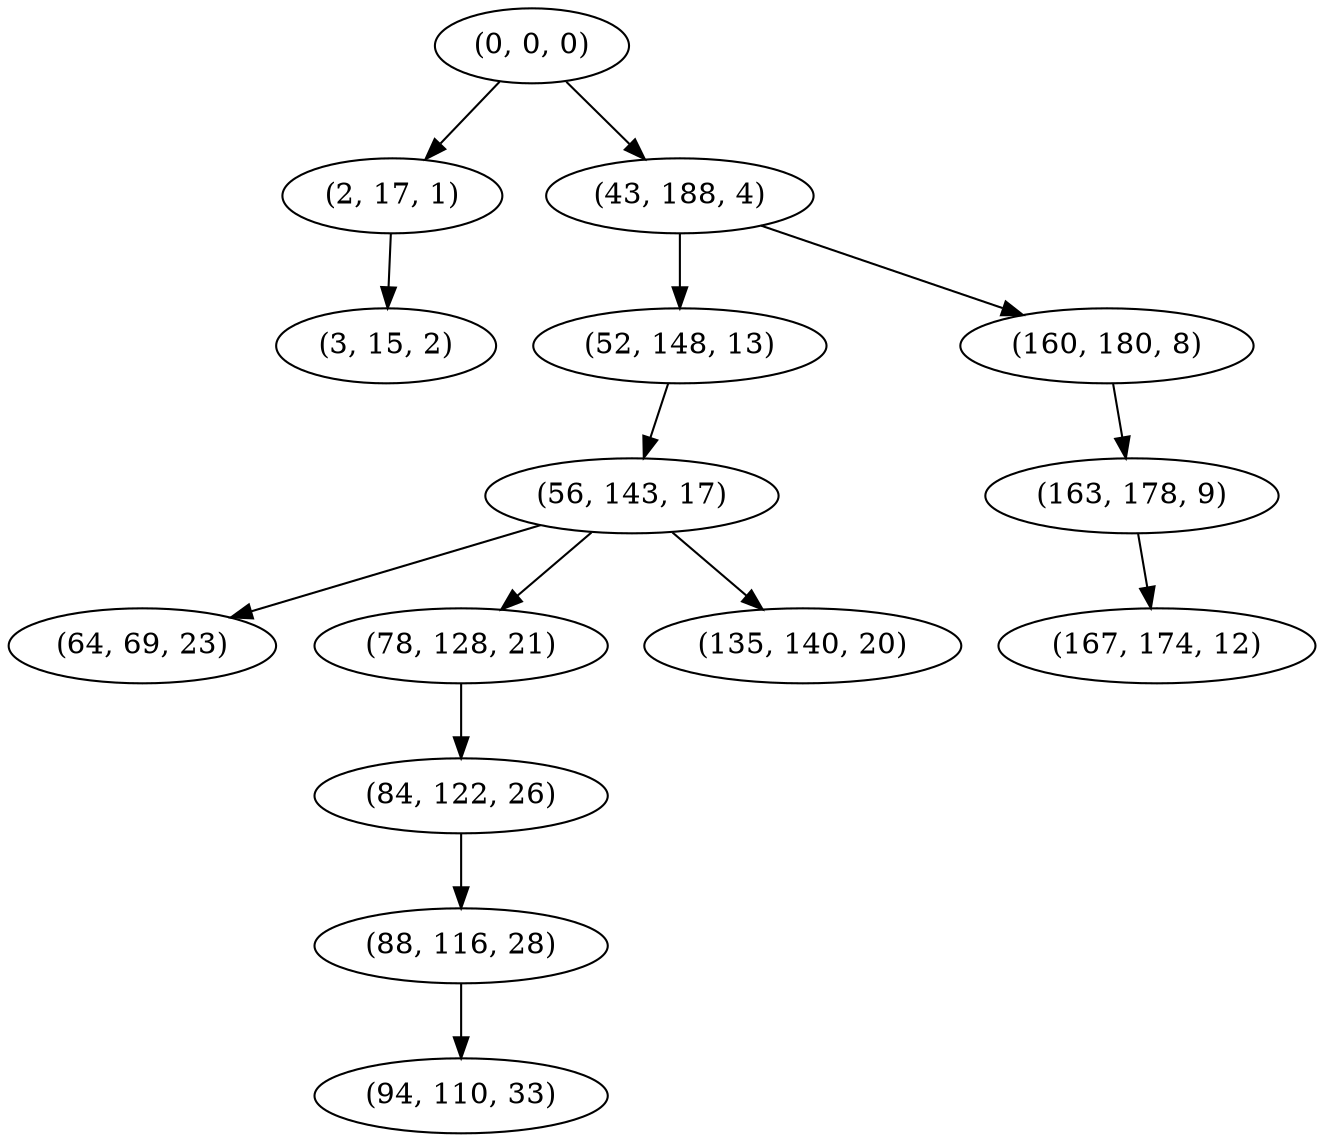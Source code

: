 digraph tree {
    "(0, 0, 0)";
    "(2, 17, 1)";
    "(3, 15, 2)";
    "(43, 188, 4)";
    "(52, 148, 13)";
    "(56, 143, 17)";
    "(64, 69, 23)";
    "(78, 128, 21)";
    "(84, 122, 26)";
    "(88, 116, 28)";
    "(94, 110, 33)";
    "(135, 140, 20)";
    "(160, 180, 8)";
    "(163, 178, 9)";
    "(167, 174, 12)";
    "(0, 0, 0)" -> "(2, 17, 1)";
    "(0, 0, 0)" -> "(43, 188, 4)";
    "(2, 17, 1)" -> "(3, 15, 2)";
    "(43, 188, 4)" -> "(52, 148, 13)";
    "(43, 188, 4)" -> "(160, 180, 8)";
    "(52, 148, 13)" -> "(56, 143, 17)";
    "(56, 143, 17)" -> "(64, 69, 23)";
    "(56, 143, 17)" -> "(78, 128, 21)";
    "(56, 143, 17)" -> "(135, 140, 20)";
    "(78, 128, 21)" -> "(84, 122, 26)";
    "(84, 122, 26)" -> "(88, 116, 28)";
    "(88, 116, 28)" -> "(94, 110, 33)";
    "(160, 180, 8)" -> "(163, 178, 9)";
    "(163, 178, 9)" -> "(167, 174, 12)";
}
